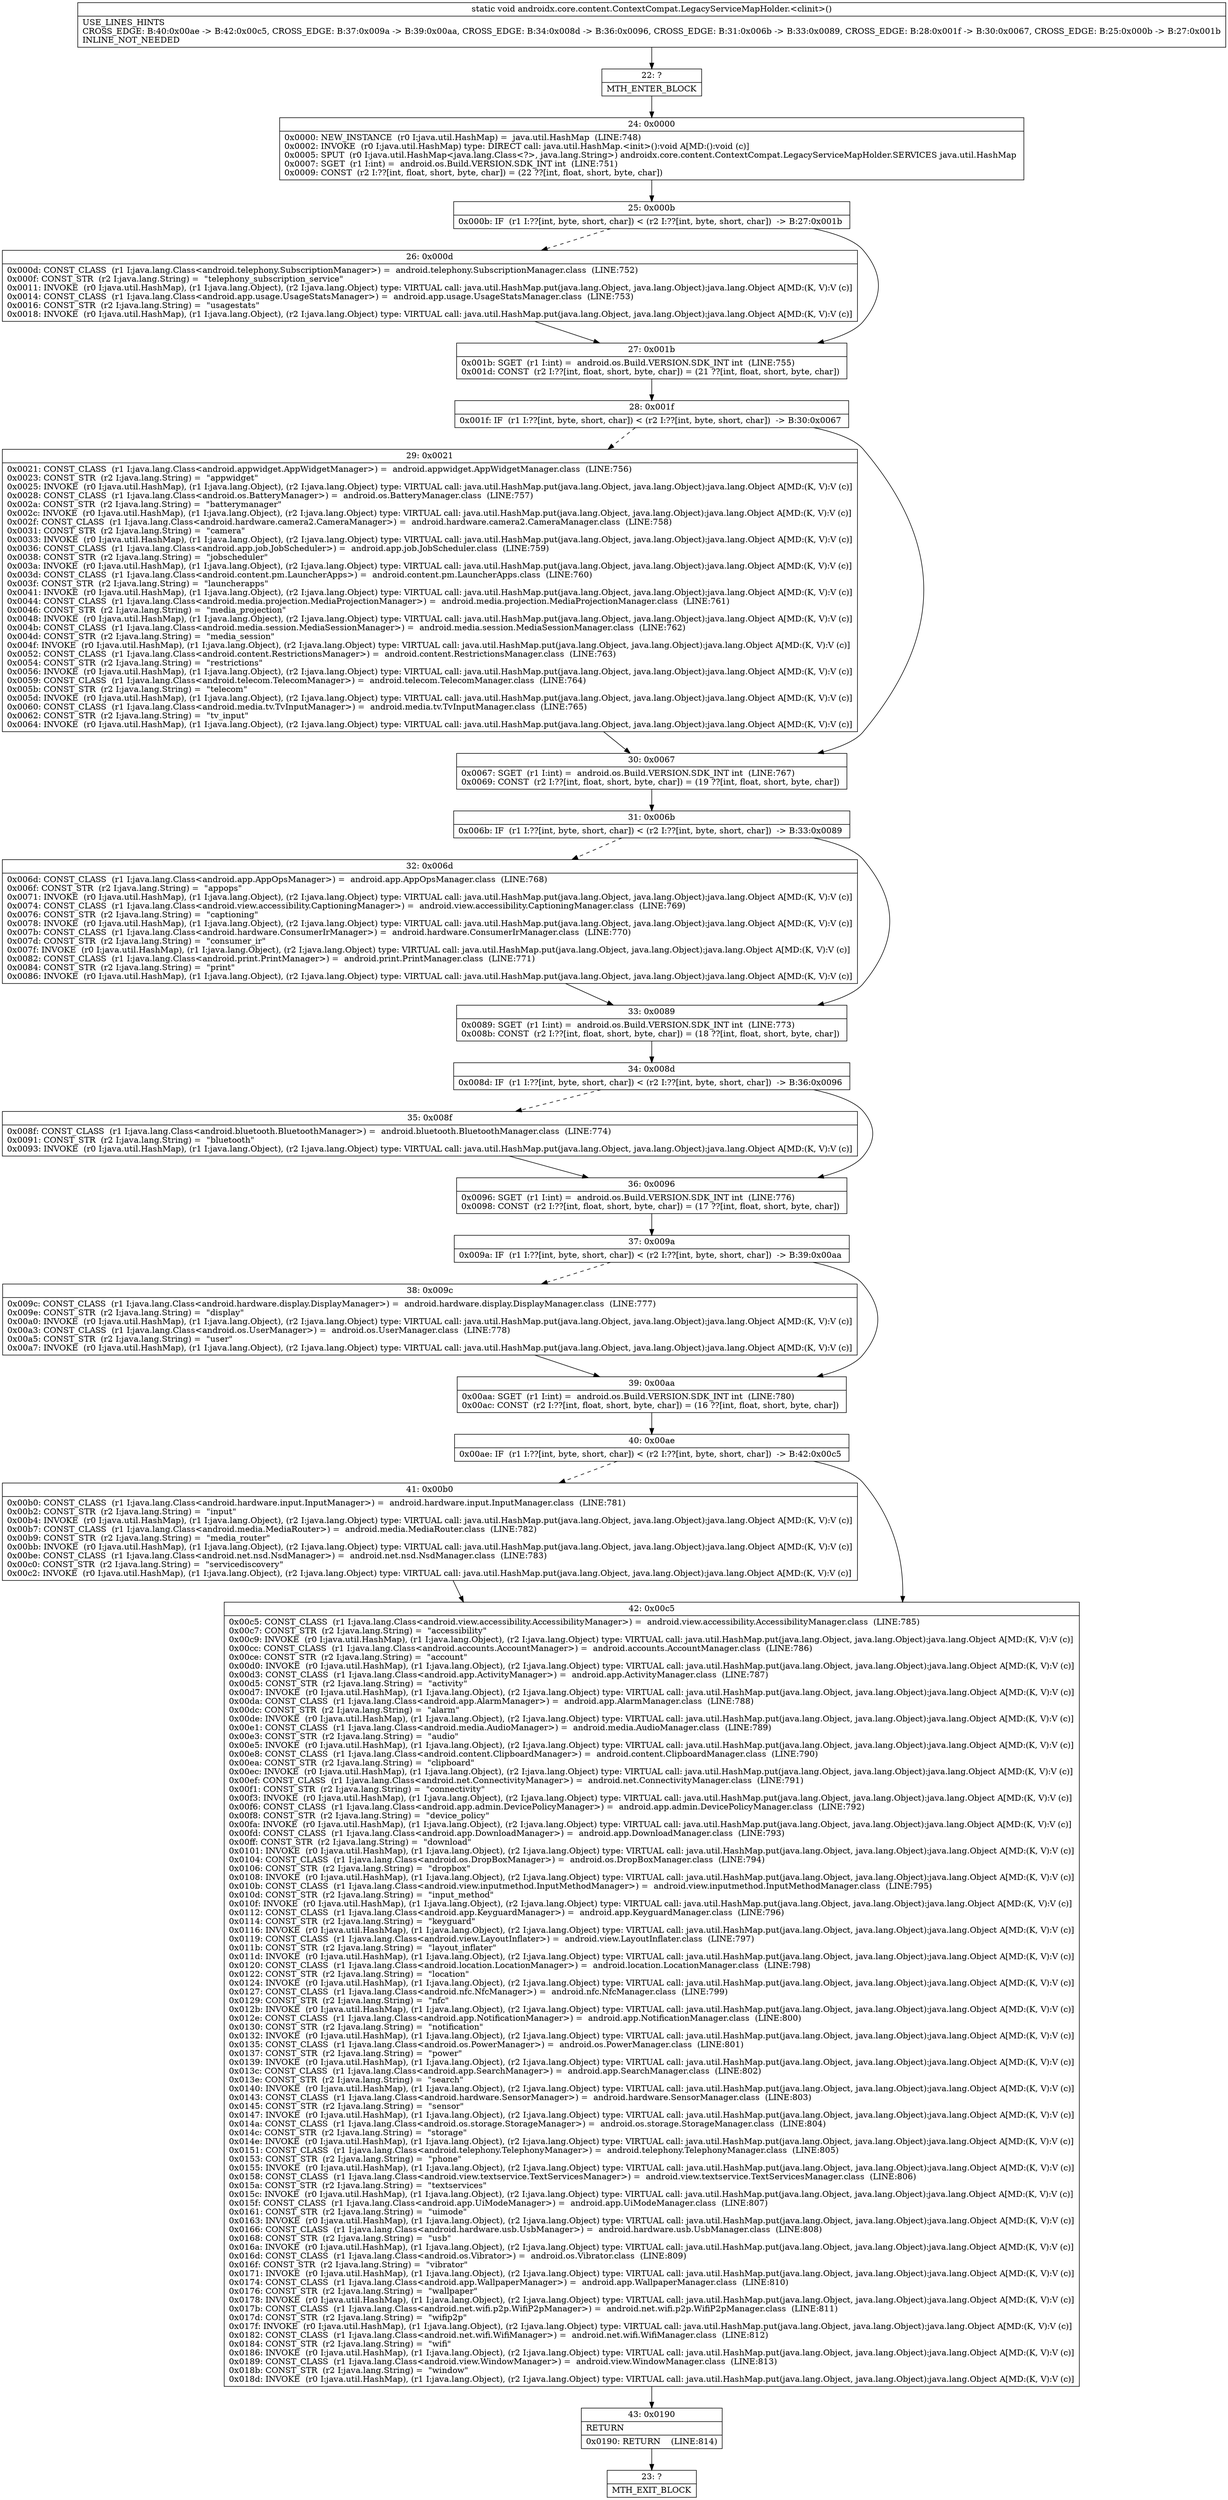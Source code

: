 digraph "CFG forandroidx.core.content.ContextCompat.LegacyServiceMapHolder.\<clinit\>()V" {
Node_22 [shape=record,label="{22\:\ ?|MTH_ENTER_BLOCK\l}"];
Node_24 [shape=record,label="{24\:\ 0x0000|0x0000: NEW_INSTANCE  (r0 I:java.util.HashMap) =  java.util.HashMap  (LINE:748)\l0x0002: INVOKE  (r0 I:java.util.HashMap) type: DIRECT call: java.util.HashMap.\<init\>():void A[MD:():void (c)]\l0x0005: SPUT  (r0 I:java.util.HashMap\<java.lang.Class\<?\>, java.lang.String\>) androidx.core.content.ContextCompat.LegacyServiceMapHolder.SERVICES java.util.HashMap \l0x0007: SGET  (r1 I:int) =  android.os.Build.VERSION.SDK_INT int  (LINE:751)\l0x0009: CONST  (r2 I:??[int, float, short, byte, char]) = (22 ??[int, float, short, byte, char]) \l}"];
Node_25 [shape=record,label="{25\:\ 0x000b|0x000b: IF  (r1 I:??[int, byte, short, char]) \< (r2 I:??[int, byte, short, char])  \-\> B:27:0x001b \l}"];
Node_26 [shape=record,label="{26\:\ 0x000d|0x000d: CONST_CLASS  (r1 I:java.lang.Class\<android.telephony.SubscriptionManager\>) =  android.telephony.SubscriptionManager.class  (LINE:752)\l0x000f: CONST_STR  (r2 I:java.lang.String) =  \"telephony_subscription_service\" \l0x0011: INVOKE  (r0 I:java.util.HashMap), (r1 I:java.lang.Object), (r2 I:java.lang.Object) type: VIRTUAL call: java.util.HashMap.put(java.lang.Object, java.lang.Object):java.lang.Object A[MD:(K, V):V (c)]\l0x0014: CONST_CLASS  (r1 I:java.lang.Class\<android.app.usage.UsageStatsManager\>) =  android.app.usage.UsageStatsManager.class  (LINE:753)\l0x0016: CONST_STR  (r2 I:java.lang.String) =  \"usagestats\" \l0x0018: INVOKE  (r0 I:java.util.HashMap), (r1 I:java.lang.Object), (r2 I:java.lang.Object) type: VIRTUAL call: java.util.HashMap.put(java.lang.Object, java.lang.Object):java.lang.Object A[MD:(K, V):V (c)]\l}"];
Node_27 [shape=record,label="{27\:\ 0x001b|0x001b: SGET  (r1 I:int) =  android.os.Build.VERSION.SDK_INT int  (LINE:755)\l0x001d: CONST  (r2 I:??[int, float, short, byte, char]) = (21 ??[int, float, short, byte, char]) \l}"];
Node_28 [shape=record,label="{28\:\ 0x001f|0x001f: IF  (r1 I:??[int, byte, short, char]) \< (r2 I:??[int, byte, short, char])  \-\> B:30:0x0067 \l}"];
Node_29 [shape=record,label="{29\:\ 0x0021|0x0021: CONST_CLASS  (r1 I:java.lang.Class\<android.appwidget.AppWidgetManager\>) =  android.appwidget.AppWidgetManager.class  (LINE:756)\l0x0023: CONST_STR  (r2 I:java.lang.String) =  \"appwidget\" \l0x0025: INVOKE  (r0 I:java.util.HashMap), (r1 I:java.lang.Object), (r2 I:java.lang.Object) type: VIRTUAL call: java.util.HashMap.put(java.lang.Object, java.lang.Object):java.lang.Object A[MD:(K, V):V (c)]\l0x0028: CONST_CLASS  (r1 I:java.lang.Class\<android.os.BatteryManager\>) =  android.os.BatteryManager.class  (LINE:757)\l0x002a: CONST_STR  (r2 I:java.lang.String) =  \"batterymanager\" \l0x002c: INVOKE  (r0 I:java.util.HashMap), (r1 I:java.lang.Object), (r2 I:java.lang.Object) type: VIRTUAL call: java.util.HashMap.put(java.lang.Object, java.lang.Object):java.lang.Object A[MD:(K, V):V (c)]\l0x002f: CONST_CLASS  (r1 I:java.lang.Class\<android.hardware.camera2.CameraManager\>) =  android.hardware.camera2.CameraManager.class  (LINE:758)\l0x0031: CONST_STR  (r2 I:java.lang.String) =  \"camera\" \l0x0033: INVOKE  (r0 I:java.util.HashMap), (r1 I:java.lang.Object), (r2 I:java.lang.Object) type: VIRTUAL call: java.util.HashMap.put(java.lang.Object, java.lang.Object):java.lang.Object A[MD:(K, V):V (c)]\l0x0036: CONST_CLASS  (r1 I:java.lang.Class\<android.app.job.JobScheduler\>) =  android.app.job.JobScheduler.class  (LINE:759)\l0x0038: CONST_STR  (r2 I:java.lang.String) =  \"jobscheduler\" \l0x003a: INVOKE  (r0 I:java.util.HashMap), (r1 I:java.lang.Object), (r2 I:java.lang.Object) type: VIRTUAL call: java.util.HashMap.put(java.lang.Object, java.lang.Object):java.lang.Object A[MD:(K, V):V (c)]\l0x003d: CONST_CLASS  (r1 I:java.lang.Class\<android.content.pm.LauncherApps\>) =  android.content.pm.LauncherApps.class  (LINE:760)\l0x003f: CONST_STR  (r2 I:java.lang.String) =  \"launcherapps\" \l0x0041: INVOKE  (r0 I:java.util.HashMap), (r1 I:java.lang.Object), (r2 I:java.lang.Object) type: VIRTUAL call: java.util.HashMap.put(java.lang.Object, java.lang.Object):java.lang.Object A[MD:(K, V):V (c)]\l0x0044: CONST_CLASS  (r1 I:java.lang.Class\<android.media.projection.MediaProjectionManager\>) =  android.media.projection.MediaProjectionManager.class  (LINE:761)\l0x0046: CONST_STR  (r2 I:java.lang.String) =  \"media_projection\" \l0x0048: INVOKE  (r0 I:java.util.HashMap), (r1 I:java.lang.Object), (r2 I:java.lang.Object) type: VIRTUAL call: java.util.HashMap.put(java.lang.Object, java.lang.Object):java.lang.Object A[MD:(K, V):V (c)]\l0x004b: CONST_CLASS  (r1 I:java.lang.Class\<android.media.session.MediaSessionManager\>) =  android.media.session.MediaSessionManager.class  (LINE:762)\l0x004d: CONST_STR  (r2 I:java.lang.String) =  \"media_session\" \l0x004f: INVOKE  (r0 I:java.util.HashMap), (r1 I:java.lang.Object), (r2 I:java.lang.Object) type: VIRTUAL call: java.util.HashMap.put(java.lang.Object, java.lang.Object):java.lang.Object A[MD:(K, V):V (c)]\l0x0052: CONST_CLASS  (r1 I:java.lang.Class\<android.content.RestrictionsManager\>) =  android.content.RestrictionsManager.class  (LINE:763)\l0x0054: CONST_STR  (r2 I:java.lang.String) =  \"restrictions\" \l0x0056: INVOKE  (r0 I:java.util.HashMap), (r1 I:java.lang.Object), (r2 I:java.lang.Object) type: VIRTUAL call: java.util.HashMap.put(java.lang.Object, java.lang.Object):java.lang.Object A[MD:(K, V):V (c)]\l0x0059: CONST_CLASS  (r1 I:java.lang.Class\<android.telecom.TelecomManager\>) =  android.telecom.TelecomManager.class  (LINE:764)\l0x005b: CONST_STR  (r2 I:java.lang.String) =  \"telecom\" \l0x005d: INVOKE  (r0 I:java.util.HashMap), (r1 I:java.lang.Object), (r2 I:java.lang.Object) type: VIRTUAL call: java.util.HashMap.put(java.lang.Object, java.lang.Object):java.lang.Object A[MD:(K, V):V (c)]\l0x0060: CONST_CLASS  (r1 I:java.lang.Class\<android.media.tv.TvInputManager\>) =  android.media.tv.TvInputManager.class  (LINE:765)\l0x0062: CONST_STR  (r2 I:java.lang.String) =  \"tv_input\" \l0x0064: INVOKE  (r0 I:java.util.HashMap), (r1 I:java.lang.Object), (r2 I:java.lang.Object) type: VIRTUAL call: java.util.HashMap.put(java.lang.Object, java.lang.Object):java.lang.Object A[MD:(K, V):V (c)]\l}"];
Node_30 [shape=record,label="{30\:\ 0x0067|0x0067: SGET  (r1 I:int) =  android.os.Build.VERSION.SDK_INT int  (LINE:767)\l0x0069: CONST  (r2 I:??[int, float, short, byte, char]) = (19 ??[int, float, short, byte, char]) \l}"];
Node_31 [shape=record,label="{31\:\ 0x006b|0x006b: IF  (r1 I:??[int, byte, short, char]) \< (r2 I:??[int, byte, short, char])  \-\> B:33:0x0089 \l}"];
Node_32 [shape=record,label="{32\:\ 0x006d|0x006d: CONST_CLASS  (r1 I:java.lang.Class\<android.app.AppOpsManager\>) =  android.app.AppOpsManager.class  (LINE:768)\l0x006f: CONST_STR  (r2 I:java.lang.String) =  \"appops\" \l0x0071: INVOKE  (r0 I:java.util.HashMap), (r1 I:java.lang.Object), (r2 I:java.lang.Object) type: VIRTUAL call: java.util.HashMap.put(java.lang.Object, java.lang.Object):java.lang.Object A[MD:(K, V):V (c)]\l0x0074: CONST_CLASS  (r1 I:java.lang.Class\<android.view.accessibility.CaptioningManager\>) =  android.view.accessibility.CaptioningManager.class  (LINE:769)\l0x0076: CONST_STR  (r2 I:java.lang.String) =  \"captioning\" \l0x0078: INVOKE  (r0 I:java.util.HashMap), (r1 I:java.lang.Object), (r2 I:java.lang.Object) type: VIRTUAL call: java.util.HashMap.put(java.lang.Object, java.lang.Object):java.lang.Object A[MD:(K, V):V (c)]\l0x007b: CONST_CLASS  (r1 I:java.lang.Class\<android.hardware.ConsumerIrManager\>) =  android.hardware.ConsumerIrManager.class  (LINE:770)\l0x007d: CONST_STR  (r2 I:java.lang.String) =  \"consumer_ir\" \l0x007f: INVOKE  (r0 I:java.util.HashMap), (r1 I:java.lang.Object), (r2 I:java.lang.Object) type: VIRTUAL call: java.util.HashMap.put(java.lang.Object, java.lang.Object):java.lang.Object A[MD:(K, V):V (c)]\l0x0082: CONST_CLASS  (r1 I:java.lang.Class\<android.print.PrintManager\>) =  android.print.PrintManager.class  (LINE:771)\l0x0084: CONST_STR  (r2 I:java.lang.String) =  \"print\" \l0x0086: INVOKE  (r0 I:java.util.HashMap), (r1 I:java.lang.Object), (r2 I:java.lang.Object) type: VIRTUAL call: java.util.HashMap.put(java.lang.Object, java.lang.Object):java.lang.Object A[MD:(K, V):V (c)]\l}"];
Node_33 [shape=record,label="{33\:\ 0x0089|0x0089: SGET  (r1 I:int) =  android.os.Build.VERSION.SDK_INT int  (LINE:773)\l0x008b: CONST  (r2 I:??[int, float, short, byte, char]) = (18 ??[int, float, short, byte, char]) \l}"];
Node_34 [shape=record,label="{34\:\ 0x008d|0x008d: IF  (r1 I:??[int, byte, short, char]) \< (r2 I:??[int, byte, short, char])  \-\> B:36:0x0096 \l}"];
Node_35 [shape=record,label="{35\:\ 0x008f|0x008f: CONST_CLASS  (r1 I:java.lang.Class\<android.bluetooth.BluetoothManager\>) =  android.bluetooth.BluetoothManager.class  (LINE:774)\l0x0091: CONST_STR  (r2 I:java.lang.String) =  \"bluetooth\" \l0x0093: INVOKE  (r0 I:java.util.HashMap), (r1 I:java.lang.Object), (r2 I:java.lang.Object) type: VIRTUAL call: java.util.HashMap.put(java.lang.Object, java.lang.Object):java.lang.Object A[MD:(K, V):V (c)]\l}"];
Node_36 [shape=record,label="{36\:\ 0x0096|0x0096: SGET  (r1 I:int) =  android.os.Build.VERSION.SDK_INT int  (LINE:776)\l0x0098: CONST  (r2 I:??[int, float, short, byte, char]) = (17 ??[int, float, short, byte, char]) \l}"];
Node_37 [shape=record,label="{37\:\ 0x009a|0x009a: IF  (r1 I:??[int, byte, short, char]) \< (r2 I:??[int, byte, short, char])  \-\> B:39:0x00aa \l}"];
Node_38 [shape=record,label="{38\:\ 0x009c|0x009c: CONST_CLASS  (r1 I:java.lang.Class\<android.hardware.display.DisplayManager\>) =  android.hardware.display.DisplayManager.class  (LINE:777)\l0x009e: CONST_STR  (r2 I:java.lang.String) =  \"display\" \l0x00a0: INVOKE  (r0 I:java.util.HashMap), (r1 I:java.lang.Object), (r2 I:java.lang.Object) type: VIRTUAL call: java.util.HashMap.put(java.lang.Object, java.lang.Object):java.lang.Object A[MD:(K, V):V (c)]\l0x00a3: CONST_CLASS  (r1 I:java.lang.Class\<android.os.UserManager\>) =  android.os.UserManager.class  (LINE:778)\l0x00a5: CONST_STR  (r2 I:java.lang.String) =  \"user\" \l0x00a7: INVOKE  (r0 I:java.util.HashMap), (r1 I:java.lang.Object), (r2 I:java.lang.Object) type: VIRTUAL call: java.util.HashMap.put(java.lang.Object, java.lang.Object):java.lang.Object A[MD:(K, V):V (c)]\l}"];
Node_39 [shape=record,label="{39\:\ 0x00aa|0x00aa: SGET  (r1 I:int) =  android.os.Build.VERSION.SDK_INT int  (LINE:780)\l0x00ac: CONST  (r2 I:??[int, float, short, byte, char]) = (16 ??[int, float, short, byte, char]) \l}"];
Node_40 [shape=record,label="{40\:\ 0x00ae|0x00ae: IF  (r1 I:??[int, byte, short, char]) \< (r2 I:??[int, byte, short, char])  \-\> B:42:0x00c5 \l}"];
Node_41 [shape=record,label="{41\:\ 0x00b0|0x00b0: CONST_CLASS  (r1 I:java.lang.Class\<android.hardware.input.InputManager\>) =  android.hardware.input.InputManager.class  (LINE:781)\l0x00b2: CONST_STR  (r2 I:java.lang.String) =  \"input\" \l0x00b4: INVOKE  (r0 I:java.util.HashMap), (r1 I:java.lang.Object), (r2 I:java.lang.Object) type: VIRTUAL call: java.util.HashMap.put(java.lang.Object, java.lang.Object):java.lang.Object A[MD:(K, V):V (c)]\l0x00b7: CONST_CLASS  (r1 I:java.lang.Class\<android.media.MediaRouter\>) =  android.media.MediaRouter.class  (LINE:782)\l0x00b9: CONST_STR  (r2 I:java.lang.String) =  \"media_router\" \l0x00bb: INVOKE  (r0 I:java.util.HashMap), (r1 I:java.lang.Object), (r2 I:java.lang.Object) type: VIRTUAL call: java.util.HashMap.put(java.lang.Object, java.lang.Object):java.lang.Object A[MD:(K, V):V (c)]\l0x00be: CONST_CLASS  (r1 I:java.lang.Class\<android.net.nsd.NsdManager\>) =  android.net.nsd.NsdManager.class  (LINE:783)\l0x00c0: CONST_STR  (r2 I:java.lang.String) =  \"servicediscovery\" \l0x00c2: INVOKE  (r0 I:java.util.HashMap), (r1 I:java.lang.Object), (r2 I:java.lang.Object) type: VIRTUAL call: java.util.HashMap.put(java.lang.Object, java.lang.Object):java.lang.Object A[MD:(K, V):V (c)]\l}"];
Node_42 [shape=record,label="{42\:\ 0x00c5|0x00c5: CONST_CLASS  (r1 I:java.lang.Class\<android.view.accessibility.AccessibilityManager\>) =  android.view.accessibility.AccessibilityManager.class  (LINE:785)\l0x00c7: CONST_STR  (r2 I:java.lang.String) =  \"accessibility\" \l0x00c9: INVOKE  (r0 I:java.util.HashMap), (r1 I:java.lang.Object), (r2 I:java.lang.Object) type: VIRTUAL call: java.util.HashMap.put(java.lang.Object, java.lang.Object):java.lang.Object A[MD:(K, V):V (c)]\l0x00cc: CONST_CLASS  (r1 I:java.lang.Class\<android.accounts.AccountManager\>) =  android.accounts.AccountManager.class  (LINE:786)\l0x00ce: CONST_STR  (r2 I:java.lang.String) =  \"account\" \l0x00d0: INVOKE  (r0 I:java.util.HashMap), (r1 I:java.lang.Object), (r2 I:java.lang.Object) type: VIRTUAL call: java.util.HashMap.put(java.lang.Object, java.lang.Object):java.lang.Object A[MD:(K, V):V (c)]\l0x00d3: CONST_CLASS  (r1 I:java.lang.Class\<android.app.ActivityManager\>) =  android.app.ActivityManager.class  (LINE:787)\l0x00d5: CONST_STR  (r2 I:java.lang.String) =  \"activity\" \l0x00d7: INVOKE  (r0 I:java.util.HashMap), (r1 I:java.lang.Object), (r2 I:java.lang.Object) type: VIRTUAL call: java.util.HashMap.put(java.lang.Object, java.lang.Object):java.lang.Object A[MD:(K, V):V (c)]\l0x00da: CONST_CLASS  (r1 I:java.lang.Class\<android.app.AlarmManager\>) =  android.app.AlarmManager.class  (LINE:788)\l0x00dc: CONST_STR  (r2 I:java.lang.String) =  \"alarm\" \l0x00de: INVOKE  (r0 I:java.util.HashMap), (r1 I:java.lang.Object), (r2 I:java.lang.Object) type: VIRTUAL call: java.util.HashMap.put(java.lang.Object, java.lang.Object):java.lang.Object A[MD:(K, V):V (c)]\l0x00e1: CONST_CLASS  (r1 I:java.lang.Class\<android.media.AudioManager\>) =  android.media.AudioManager.class  (LINE:789)\l0x00e3: CONST_STR  (r2 I:java.lang.String) =  \"audio\" \l0x00e5: INVOKE  (r0 I:java.util.HashMap), (r1 I:java.lang.Object), (r2 I:java.lang.Object) type: VIRTUAL call: java.util.HashMap.put(java.lang.Object, java.lang.Object):java.lang.Object A[MD:(K, V):V (c)]\l0x00e8: CONST_CLASS  (r1 I:java.lang.Class\<android.content.ClipboardManager\>) =  android.content.ClipboardManager.class  (LINE:790)\l0x00ea: CONST_STR  (r2 I:java.lang.String) =  \"clipboard\" \l0x00ec: INVOKE  (r0 I:java.util.HashMap), (r1 I:java.lang.Object), (r2 I:java.lang.Object) type: VIRTUAL call: java.util.HashMap.put(java.lang.Object, java.lang.Object):java.lang.Object A[MD:(K, V):V (c)]\l0x00ef: CONST_CLASS  (r1 I:java.lang.Class\<android.net.ConnectivityManager\>) =  android.net.ConnectivityManager.class  (LINE:791)\l0x00f1: CONST_STR  (r2 I:java.lang.String) =  \"connectivity\" \l0x00f3: INVOKE  (r0 I:java.util.HashMap), (r1 I:java.lang.Object), (r2 I:java.lang.Object) type: VIRTUAL call: java.util.HashMap.put(java.lang.Object, java.lang.Object):java.lang.Object A[MD:(K, V):V (c)]\l0x00f6: CONST_CLASS  (r1 I:java.lang.Class\<android.app.admin.DevicePolicyManager\>) =  android.app.admin.DevicePolicyManager.class  (LINE:792)\l0x00f8: CONST_STR  (r2 I:java.lang.String) =  \"device_policy\" \l0x00fa: INVOKE  (r0 I:java.util.HashMap), (r1 I:java.lang.Object), (r2 I:java.lang.Object) type: VIRTUAL call: java.util.HashMap.put(java.lang.Object, java.lang.Object):java.lang.Object A[MD:(K, V):V (c)]\l0x00fd: CONST_CLASS  (r1 I:java.lang.Class\<android.app.DownloadManager\>) =  android.app.DownloadManager.class  (LINE:793)\l0x00ff: CONST_STR  (r2 I:java.lang.String) =  \"download\" \l0x0101: INVOKE  (r0 I:java.util.HashMap), (r1 I:java.lang.Object), (r2 I:java.lang.Object) type: VIRTUAL call: java.util.HashMap.put(java.lang.Object, java.lang.Object):java.lang.Object A[MD:(K, V):V (c)]\l0x0104: CONST_CLASS  (r1 I:java.lang.Class\<android.os.DropBoxManager\>) =  android.os.DropBoxManager.class  (LINE:794)\l0x0106: CONST_STR  (r2 I:java.lang.String) =  \"dropbox\" \l0x0108: INVOKE  (r0 I:java.util.HashMap), (r1 I:java.lang.Object), (r2 I:java.lang.Object) type: VIRTUAL call: java.util.HashMap.put(java.lang.Object, java.lang.Object):java.lang.Object A[MD:(K, V):V (c)]\l0x010b: CONST_CLASS  (r1 I:java.lang.Class\<android.view.inputmethod.InputMethodManager\>) =  android.view.inputmethod.InputMethodManager.class  (LINE:795)\l0x010d: CONST_STR  (r2 I:java.lang.String) =  \"input_method\" \l0x010f: INVOKE  (r0 I:java.util.HashMap), (r1 I:java.lang.Object), (r2 I:java.lang.Object) type: VIRTUAL call: java.util.HashMap.put(java.lang.Object, java.lang.Object):java.lang.Object A[MD:(K, V):V (c)]\l0x0112: CONST_CLASS  (r1 I:java.lang.Class\<android.app.KeyguardManager\>) =  android.app.KeyguardManager.class  (LINE:796)\l0x0114: CONST_STR  (r2 I:java.lang.String) =  \"keyguard\" \l0x0116: INVOKE  (r0 I:java.util.HashMap), (r1 I:java.lang.Object), (r2 I:java.lang.Object) type: VIRTUAL call: java.util.HashMap.put(java.lang.Object, java.lang.Object):java.lang.Object A[MD:(K, V):V (c)]\l0x0119: CONST_CLASS  (r1 I:java.lang.Class\<android.view.LayoutInflater\>) =  android.view.LayoutInflater.class  (LINE:797)\l0x011b: CONST_STR  (r2 I:java.lang.String) =  \"layout_inflater\" \l0x011d: INVOKE  (r0 I:java.util.HashMap), (r1 I:java.lang.Object), (r2 I:java.lang.Object) type: VIRTUAL call: java.util.HashMap.put(java.lang.Object, java.lang.Object):java.lang.Object A[MD:(K, V):V (c)]\l0x0120: CONST_CLASS  (r1 I:java.lang.Class\<android.location.LocationManager\>) =  android.location.LocationManager.class  (LINE:798)\l0x0122: CONST_STR  (r2 I:java.lang.String) =  \"location\" \l0x0124: INVOKE  (r0 I:java.util.HashMap), (r1 I:java.lang.Object), (r2 I:java.lang.Object) type: VIRTUAL call: java.util.HashMap.put(java.lang.Object, java.lang.Object):java.lang.Object A[MD:(K, V):V (c)]\l0x0127: CONST_CLASS  (r1 I:java.lang.Class\<android.nfc.NfcManager\>) =  android.nfc.NfcManager.class  (LINE:799)\l0x0129: CONST_STR  (r2 I:java.lang.String) =  \"nfc\" \l0x012b: INVOKE  (r0 I:java.util.HashMap), (r1 I:java.lang.Object), (r2 I:java.lang.Object) type: VIRTUAL call: java.util.HashMap.put(java.lang.Object, java.lang.Object):java.lang.Object A[MD:(K, V):V (c)]\l0x012e: CONST_CLASS  (r1 I:java.lang.Class\<android.app.NotificationManager\>) =  android.app.NotificationManager.class  (LINE:800)\l0x0130: CONST_STR  (r2 I:java.lang.String) =  \"notification\" \l0x0132: INVOKE  (r0 I:java.util.HashMap), (r1 I:java.lang.Object), (r2 I:java.lang.Object) type: VIRTUAL call: java.util.HashMap.put(java.lang.Object, java.lang.Object):java.lang.Object A[MD:(K, V):V (c)]\l0x0135: CONST_CLASS  (r1 I:java.lang.Class\<android.os.PowerManager\>) =  android.os.PowerManager.class  (LINE:801)\l0x0137: CONST_STR  (r2 I:java.lang.String) =  \"power\" \l0x0139: INVOKE  (r0 I:java.util.HashMap), (r1 I:java.lang.Object), (r2 I:java.lang.Object) type: VIRTUAL call: java.util.HashMap.put(java.lang.Object, java.lang.Object):java.lang.Object A[MD:(K, V):V (c)]\l0x013c: CONST_CLASS  (r1 I:java.lang.Class\<android.app.SearchManager\>) =  android.app.SearchManager.class  (LINE:802)\l0x013e: CONST_STR  (r2 I:java.lang.String) =  \"search\" \l0x0140: INVOKE  (r0 I:java.util.HashMap), (r1 I:java.lang.Object), (r2 I:java.lang.Object) type: VIRTUAL call: java.util.HashMap.put(java.lang.Object, java.lang.Object):java.lang.Object A[MD:(K, V):V (c)]\l0x0143: CONST_CLASS  (r1 I:java.lang.Class\<android.hardware.SensorManager\>) =  android.hardware.SensorManager.class  (LINE:803)\l0x0145: CONST_STR  (r2 I:java.lang.String) =  \"sensor\" \l0x0147: INVOKE  (r0 I:java.util.HashMap), (r1 I:java.lang.Object), (r2 I:java.lang.Object) type: VIRTUAL call: java.util.HashMap.put(java.lang.Object, java.lang.Object):java.lang.Object A[MD:(K, V):V (c)]\l0x014a: CONST_CLASS  (r1 I:java.lang.Class\<android.os.storage.StorageManager\>) =  android.os.storage.StorageManager.class  (LINE:804)\l0x014c: CONST_STR  (r2 I:java.lang.String) =  \"storage\" \l0x014e: INVOKE  (r0 I:java.util.HashMap), (r1 I:java.lang.Object), (r2 I:java.lang.Object) type: VIRTUAL call: java.util.HashMap.put(java.lang.Object, java.lang.Object):java.lang.Object A[MD:(K, V):V (c)]\l0x0151: CONST_CLASS  (r1 I:java.lang.Class\<android.telephony.TelephonyManager\>) =  android.telephony.TelephonyManager.class  (LINE:805)\l0x0153: CONST_STR  (r2 I:java.lang.String) =  \"phone\" \l0x0155: INVOKE  (r0 I:java.util.HashMap), (r1 I:java.lang.Object), (r2 I:java.lang.Object) type: VIRTUAL call: java.util.HashMap.put(java.lang.Object, java.lang.Object):java.lang.Object A[MD:(K, V):V (c)]\l0x0158: CONST_CLASS  (r1 I:java.lang.Class\<android.view.textservice.TextServicesManager\>) =  android.view.textservice.TextServicesManager.class  (LINE:806)\l0x015a: CONST_STR  (r2 I:java.lang.String) =  \"textservices\" \l0x015c: INVOKE  (r0 I:java.util.HashMap), (r1 I:java.lang.Object), (r2 I:java.lang.Object) type: VIRTUAL call: java.util.HashMap.put(java.lang.Object, java.lang.Object):java.lang.Object A[MD:(K, V):V (c)]\l0x015f: CONST_CLASS  (r1 I:java.lang.Class\<android.app.UiModeManager\>) =  android.app.UiModeManager.class  (LINE:807)\l0x0161: CONST_STR  (r2 I:java.lang.String) =  \"uimode\" \l0x0163: INVOKE  (r0 I:java.util.HashMap), (r1 I:java.lang.Object), (r2 I:java.lang.Object) type: VIRTUAL call: java.util.HashMap.put(java.lang.Object, java.lang.Object):java.lang.Object A[MD:(K, V):V (c)]\l0x0166: CONST_CLASS  (r1 I:java.lang.Class\<android.hardware.usb.UsbManager\>) =  android.hardware.usb.UsbManager.class  (LINE:808)\l0x0168: CONST_STR  (r2 I:java.lang.String) =  \"usb\" \l0x016a: INVOKE  (r0 I:java.util.HashMap), (r1 I:java.lang.Object), (r2 I:java.lang.Object) type: VIRTUAL call: java.util.HashMap.put(java.lang.Object, java.lang.Object):java.lang.Object A[MD:(K, V):V (c)]\l0x016d: CONST_CLASS  (r1 I:java.lang.Class\<android.os.Vibrator\>) =  android.os.Vibrator.class  (LINE:809)\l0x016f: CONST_STR  (r2 I:java.lang.String) =  \"vibrator\" \l0x0171: INVOKE  (r0 I:java.util.HashMap), (r1 I:java.lang.Object), (r2 I:java.lang.Object) type: VIRTUAL call: java.util.HashMap.put(java.lang.Object, java.lang.Object):java.lang.Object A[MD:(K, V):V (c)]\l0x0174: CONST_CLASS  (r1 I:java.lang.Class\<android.app.WallpaperManager\>) =  android.app.WallpaperManager.class  (LINE:810)\l0x0176: CONST_STR  (r2 I:java.lang.String) =  \"wallpaper\" \l0x0178: INVOKE  (r0 I:java.util.HashMap), (r1 I:java.lang.Object), (r2 I:java.lang.Object) type: VIRTUAL call: java.util.HashMap.put(java.lang.Object, java.lang.Object):java.lang.Object A[MD:(K, V):V (c)]\l0x017b: CONST_CLASS  (r1 I:java.lang.Class\<android.net.wifi.p2p.WifiP2pManager\>) =  android.net.wifi.p2p.WifiP2pManager.class  (LINE:811)\l0x017d: CONST_STR  (r2 I:java.lang.String) =  \"wifip2p\" \l0x017f: INVOKE  (r0 I:java.util.HashMap), (r1 I:java.lang.Object), (r2 I:java.lang.Object) type: VIRTUAL call: java.util.HashMap.put(java.lang.Object, java.lang.Object):java.lang.Object A[MD:(K, V):V (c)]\l0x0182: CONST_CLASS  (r1 I:java.lang.Class\<android.net.wifi.WifiManager\>) =  android.net.wifi.WifiManager.class  (LINE:812)\l0x0184: CONST_STR  (r2 I:java.lang.String) =  \"wifi\" \l0x0186: INVOKE  (r0 I:java.util.HashMap), (r1 I:java.lang.Object), (r2 I:java.lang.Object) type: VIRTUAL call: java.util.HashMap.put(java.lang.Object, java.lang.Object):java.lang.Object A[MD:(K, V):V (c)]\l0x0189: CONST_CLASS  (r1 I:java.lang.Class\<android.view.WindowManager\>) =  android.view.WindowManager.class  (LINE:813)\l0x018b: CONST_STR  (r2 I:java.lang.String) =  \"window\" \l0x018d: INVOKE  (r0 I:java.util.HashMap), (r1 I:java.lang.Object), (r2 I:java.lang.Object) type: VIRTUAL call: java.util.HashMap.put(java.lang.Object, java.lang.Object):java.lang.Object A[MD:(K, V):V (c)]\l}"];
Node_43 [shape=record,label="{43\:\ 0x0190|RETURN\l|0x0190: RETURN    (LINE:814)\l}"];
Node_23 [shape=record,label="{23\:\ ?|MTH_EXIT_BLOCK\l}"];
MethodNode[shape=record,label="{static void androidx.core.content.ContextCompat.LegacyServiceMapHolder.\<clinit\>()  | USE_LINES_HINTS\lCROSS_EDGE: B:40:0x00ae \-\> B:42:0x00c5, CROSS_EDGE: B:37:0x009a \-\> B:39:0x00aa, CROSS_EDGE: B:34:0x008d \-\> B:36:0x0096, CROSS_EDGE: B:31:0x006b \-\> B:33:0x0089, CROSS_EDGE: B:28:0x001f \-\> B:30:0x0067, CROSS_EDGE: B:25:0x000b \-\> B:27:0x001b\lINLINE_NOT_NEEDED\l}"];
MethodNode -> Node_22;Node_22 -> Node_24;
Node_24 -> Node_25;
Node_25 -> Node_26[style=dashed];
Node_25 -> Node_27;
Node_26 -> Node_27;
Node_27 -> Node_28;
Node_28 -> Node_29[style=dashed];
Node_28 -> Node_30;
Node_29 -> Node_30;
Node_30 -> Node_31;
Node_31 -> Node_32[style=dashed];
Node_31 -> Node_33;
Node_32 -> Node_33;
Node_33 -> Node_34;
Node_34 -> Node_35[style=dashed];
Node_34 -> Node_36;
Node_35 -> Node_36;
Node_36 -> Node_37;
Node_37 -> Node_38[style=dashed];
Node_37 -> Node_39;
Node_38 -> Node_39;
Node_39 -> Node_40;
Node_40 -> Node_41[style=dashed];
Node_40 -> Node_42;
Node_41 -> Node_42;
Node_42 -> Node_43;
Node_43 -> Node_23;
}

